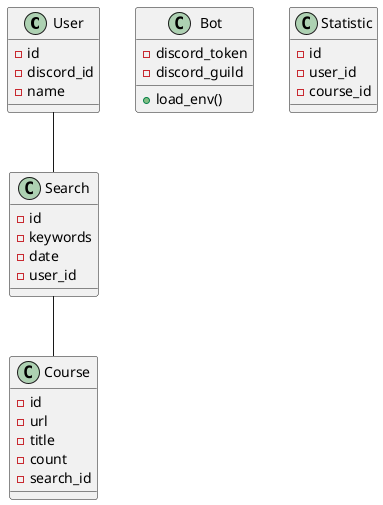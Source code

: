@startuml:
class User {
    - id
    - discord_id
    - name 
}
 class Search{
    - id
    - keywords
    - date
    - user_id

 }

 class Course{
    - id
    - url
    - title
    - count
    - search_id
}

class Bot{
    - discord_token
    - discord_guild
    + load_env()
}

class Statistic{
    - id
    - user_id
    - course_id
}

User -- Search
Search -- Course


@enduml



